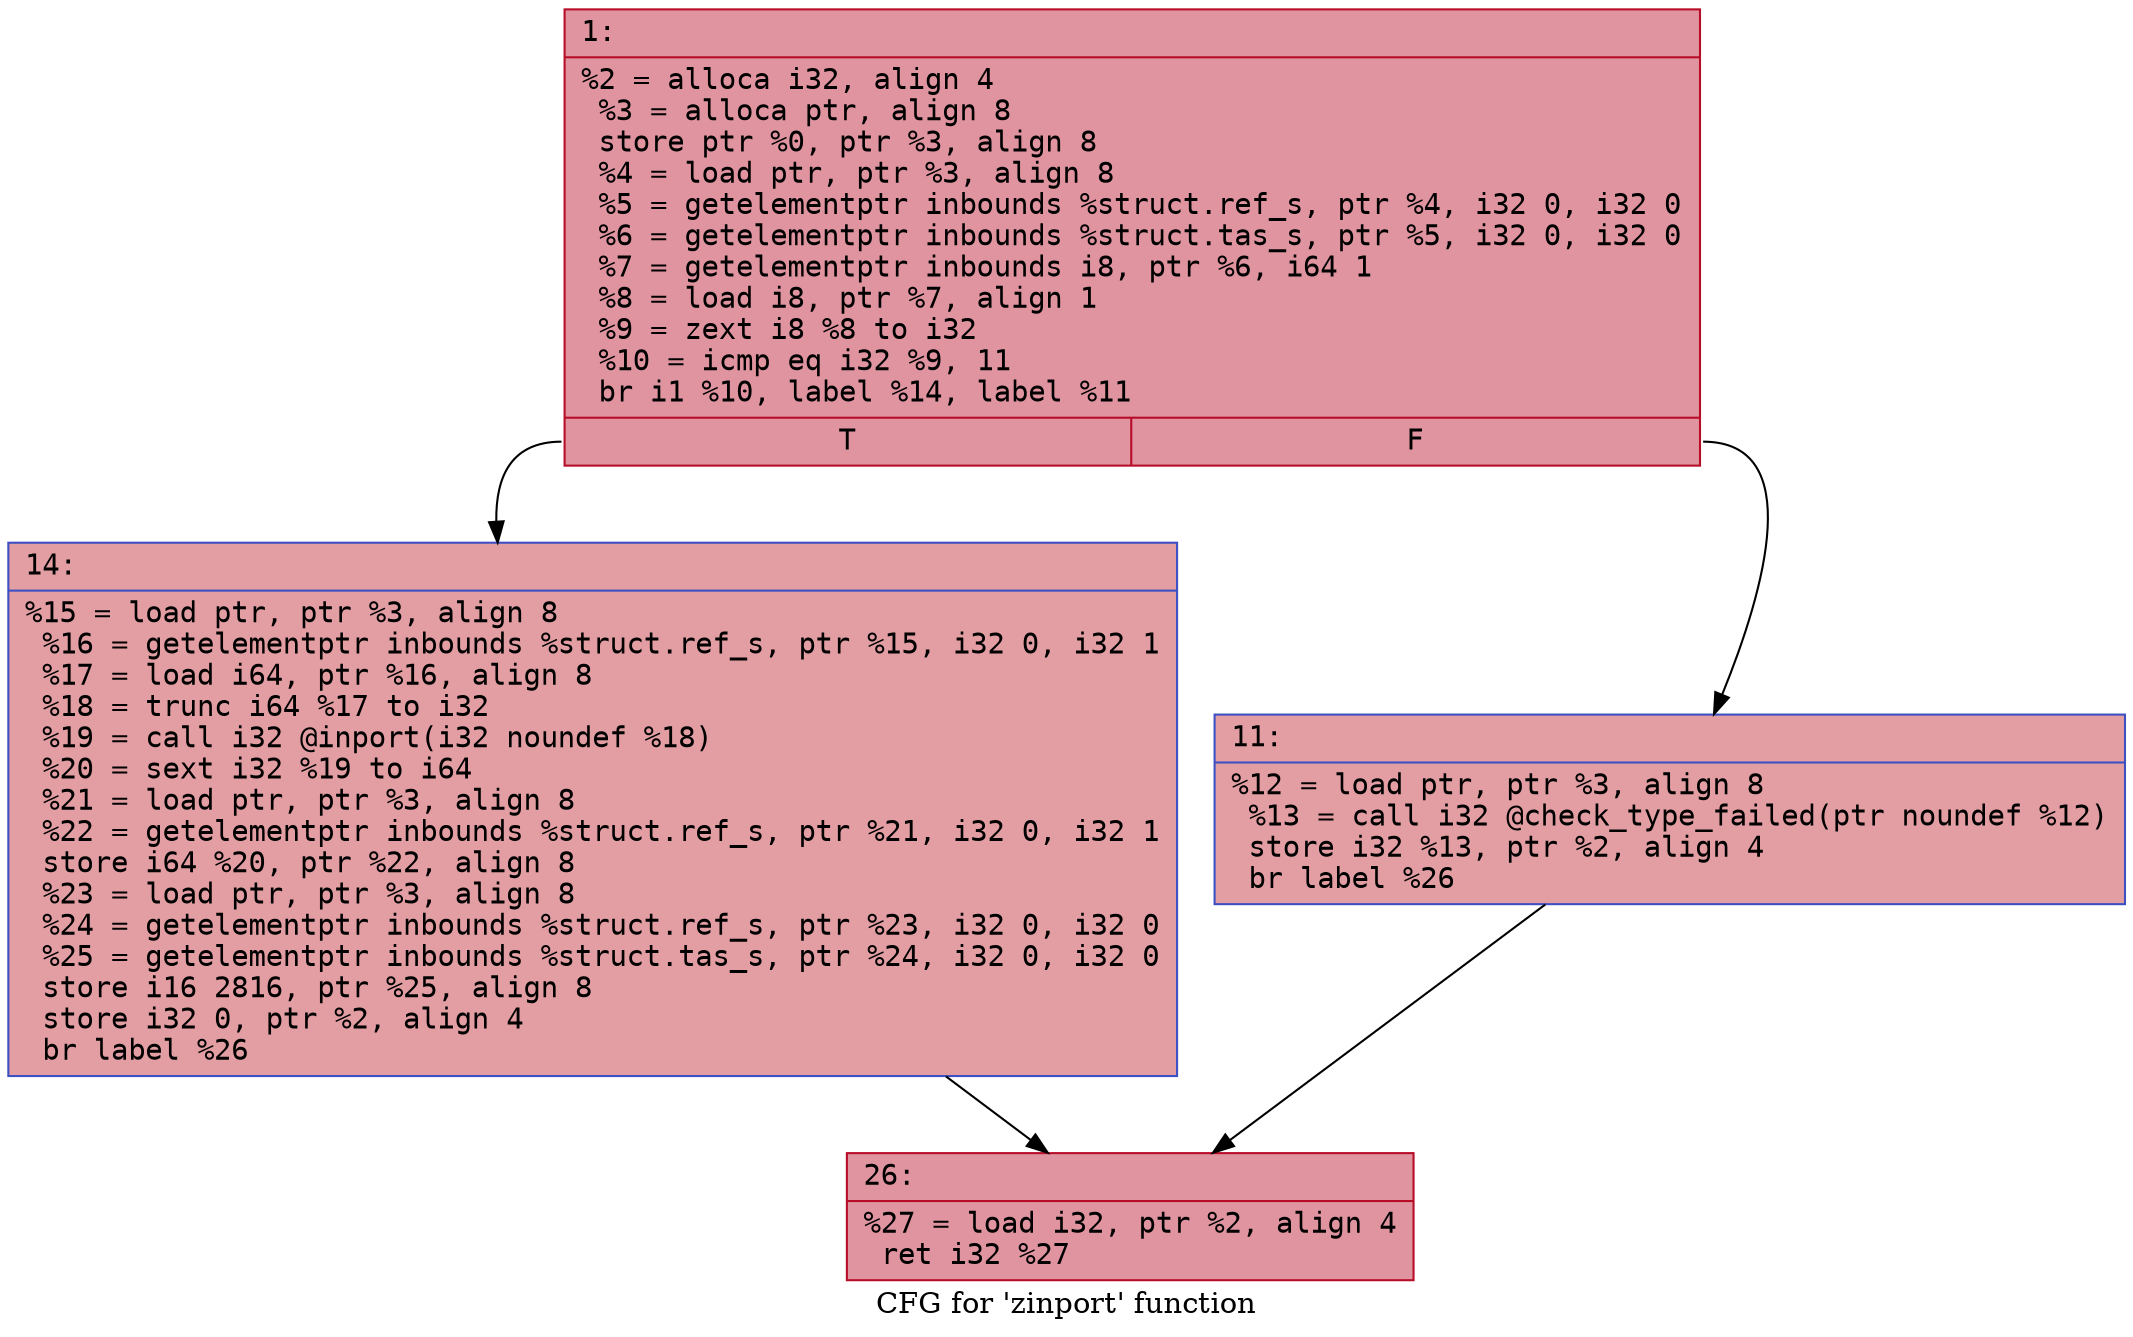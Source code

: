 digraph "CFG for 'zinport' function" {
	label="CFG for 'zinport' function";

	Node0x6000026506e0 [shape=record,color="#b70d28ff", style=filled, fillcolor="#b70d2870" fontname="Courier",label="{1:\l|  %2 = alloca i32, align 4\l  %3 = alloca ptr, align 8\l  store ptr %0, ptr %3, align 8\l  %4 = load ptr, ptr %3, align 8\l  %5 = getelementptr inbounds %struct.ref_s, ptr %4, i32 0, i32 0\l  %6 = getelementptr inbounds %struct.tas_s, ptr %5, i32 0, i32 0\l  %7 = getelementptr inbounds i8, ptr %6, i64 1\l  %8 = load i8, ptr %7, align 1\l  %9 = zext i8 %8 to i32\l  %10 = icmp eq i32 %9, 11\l  br i1 %10, label %14, label %11\l|{<s0>T|<s1>F}}"];
	Node0x6000026506e0:s0 -> Node0x600002650780[tooltip="1 -> 14\nProbability 50.00%" ];
	Node0x6000026506e0:s1 -> Node0x600002650730[tooltip="1 -> 11\nProbability 50.00%" ];
	Node0x600002650730 [shape=record,color="#3d50c3ff", style=filled, fillcolor="#be242e70" fontname="Courier",label="{11:\l|  %12 = load ptr, ptr %3, align 8\l  %13 = call i32 @check_type_failed(ptr noundef %12)\l  store i32 %13, ptr %2, align 4\l  br label %26\l}"];
	Node0x600002650730 -> Node0x6000026507d0[tooltip="11 -> 26\nProbability 100.00%" ];
	Node0x600002650780 [shape=record,color="#3d50c3ff", style=filled, fillcolor="#be242e70" fontname="Courier",label="{14:\l|  %15 = load ptr, ptr %3, align 8\l  %16 = getelementptr inbounds %struct.ref_s, ptr %15, i32 0, i32 1\l  %17 = load i64, ptr %16, align 8\l  %18 = trunc i64 %17 to i32\l  %19 = call i32 @inport(i32 noundef %18)\l  %20 = sext i32 %19 to i64\l  %21 = load ptr, ptr %3, align 8\l  %22 = getelementptr inbounds %struct.ref_s, ptr %21, i32 0, i32 1\l  store i64 %20, ptr %22, align 8\l  %23 = load ptr, ptr %3, align 8\l  %24 = getelementptr inbounds %struct.ref_s, ptr %23, i32 0, i32 0\l  %25 = getelementptr inbounds %struct.tas_s, ptr %24, i32 0, i32 0\l  store i16 2816, ptr %25, align 8\l  store i32 0, ptr %2, align 4\l  br label %26\l}"];
	Node0x600002650780 -> Node0x6000026507d0[tooltip="14 -> 26\nProbability 100.00%" ];
	Node0x6000026507d0 [shape=record,color="#b70d28ff", style=filled, fillcolor="#b70d2870" fontname="Courier",label="{26:\l|  %27 = load i32, ptr %2, align 4\l  ret i32 %27\l}"];
}
